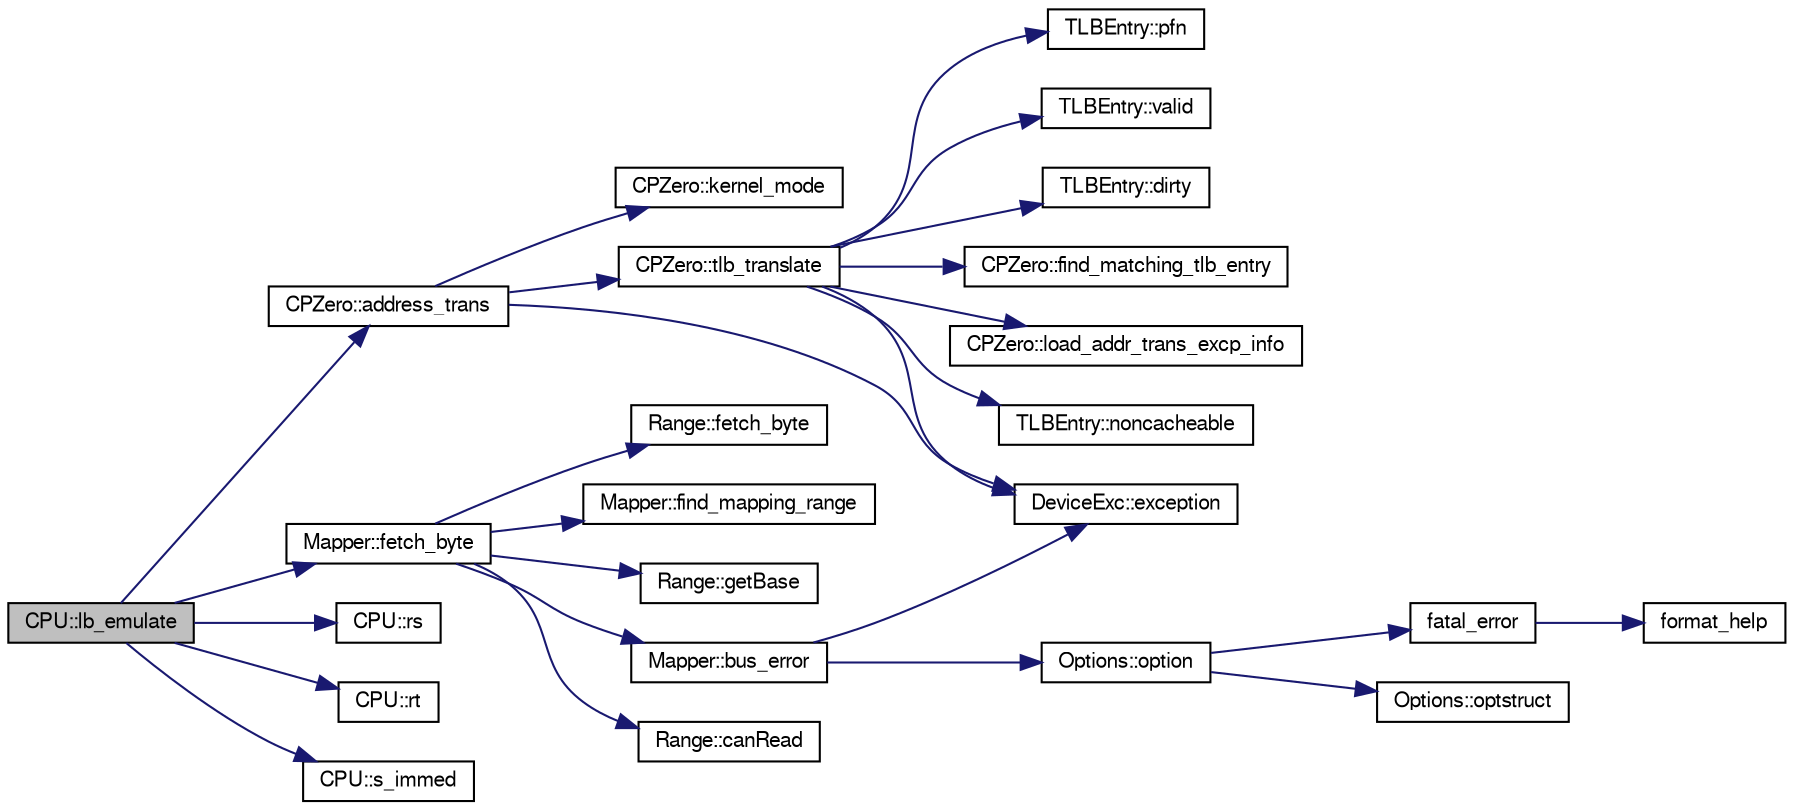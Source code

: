 digraph G
{
  edge [fontname="FreeSans",fontsize="10",labelfontname="FreeSans",labelfontsize="10"];
  node [fontname="FreeSans",fontsize="10",shape=record];
  rankdir=LR;
  Node1 [label="CPU::lb_emulate",height=0.2,width=0.4,color="black", fillcolor="grey75", style="filled" fontcolor="black"];
  Node1 -> Node2 [color="midnightblue",fontsize="10",style="solid"];
  Node2 [label="CPZero::address_trans",height=0.2,width=0.4,color="black", fillcolor="white", style="filled",URL="$classCPZero.html#a68d1b7345c9504dd6c3558167bf2f7fd"];
  Node2 -> Node3 [color="midnightblue",fontsize="10",style="solid"];
  Node3 [label="DeviceExc::exception",height=0.2,width=0.4,color="black", fillcolor="white", style="filled",URL="$classDeviceExc.html#adfa40efde878b6499d3ffc66b4fa7166"];
  Node2 -> Node4 [color="midnightblue",fontsize="10",style="solid"];
  Node4 [label="CPZero::kernel_mode",height=0.2,width=0.4,color="black", fillcolor="white", style="filled",URL="$classCPZero.html#af131af311e01ce76b5c17afcd586e639"];
  Node2 -> Node5 [color="midnightblue",fontsize="10",style="solid"];
  Node5 [label="CPZero::tlb_translate",height=0.2,width=0.4,color="black", fillcolor="white", style="filled",URL="$classCPZero.html#a81f4cfa4781876899b564f97c5c557ba"];
  Node5 -> Node6 [color="midnightblue",fontsize="10",style="solid"];
  Node6 [label="TLBEntry::dirty",height=0.2,width=0.4,color="black", fillcolor="white", style="filled",URL="$classTLBEntry.html#a035428d115899db13cad9ae4a0bd19d6"];
  Node5 -> Node3 [color="midnightblue",fontsize="10",style="solid"];
  Node5 -> Node7 [color="midnightblue",fontsize="10",style="solid"];
  Node7 [label="CPZero::find_matching_tlb_entry",height=0.2,width=0.4,color="black", fillcolor="white", style="filled",URL="$classCPZero.html#a9f53d15fe738a0af7fb3a0a26f7555ac"];
  Node5 -> Node8 [color="midnightblue",fontsize="10",style="solid"];
  Node8 [label="CPZero::load_addr_trans_excp_info",height=0.2,width=0.4,color="black", fillcolor="white", style="filled",URL="$classCPZero.html#a896cbc984ab751f8e4609ed3d5a3d76b"];
  Node5 -> Node9 [color="midnightblue",fontsize="10",style="solid"];
  Node9 [label="TLBEntry::noncacheable",height=0.2,width=0.4,color="black", fillcolor="white", style="filled",URL="$classTLBEntry.html#ac2a92150e0568daa9810e624d39a235b"];
  Node5 -> Node10 [color="midnightblue",fontsize="10",style="solid"];
  Node10 [label="TLBEntry::pfn",height=0.2,width=0.4,color="black", fillcolor="white", style="filled",URL="$classTLBEntry.html#a4595566739ea73c5b89a1bb9a8b472fc"];
  Node5 -> Node11 [color="midnightblue",fontsize="10",style="solid"];
  Node11 [label="TLBEntry::valid",height=0.2,width=0.4,color="black", fillcolor="white", style="filled",URL="$classTLBEntry.html#a29878217888278dbe3bc4ab3abbf081e"];
  Node1 -> Node12 [color="midnightblue",fontsize="10",style="solid"];
  Node12 [label="Mapper::fetch_byte",height=0.2,width=0.4,color="black", fillcolor="white", style="filled",URL="$classMapper.html#a8992f22898fce1355d26c9920fc0fd04"];
  Node12 -> Node13 [color="midnightblue",fontsize="10",style="solid"];
  Node13 [label="Mapper::bus_error",height=0.2,width=0.4,color="black", fillcolor="white", style="filled",URL="$classMapper.html#a79b29cfdb440f48772303d66c8f33ad1"];
  Node13 -> Node3 [color="midnightblue",fontsize="10",style="solid"];
  Node13 -> Node14 [color="midnightblue",fontsize="10",style="solid"];
  Node14 [label="Options::option",height=0.2,width=0.4,color="black", fillcolor="white", style="filled",URL="$classOptions.html#a3a535c4c76588d00f62c9817bc0ff63b"];
  Node14 -> Node15 [color="midnightblue",fontsize="10",style="solid"];
  Node15 [label="fatal_error",height=0.2,width=0.4,color="black", fillcolor="white", style="filled",URL="$error_8cc.html#ab5b64997b285ceb84915e7f321b4db20"];
  Node15 -> Node16 [color="midnightblue",fontsize="10",style="solid"];
  Node16 [label="format_help",height=0.2,width=0.4,color="black", fillcolor="white", style="filled",URL="$error_8cc.html#aa182c84a77010100b5b8a15b1ff22e70"];
  Node14 -> Node17 [color="midnightblue",fontsize="10",style="solid"];
  Node17 [label="Options::optstruct",height=0.2,width=0.4,color="black", fillcolor="white", style="filled",URL="$classOptions.html#a4a9be4a96d5b12a8abb469fef02af7ee"];
  Node12 -> Node18 [color="midnightblue",fontsize="10",style="solid"];
  Node18 [label="Range::canRead",height=0.2,width=0.4,color="black", fillcolor="white", style="filled",URL="$classRange.html#a14cad9824900aba8bea2da530e365062"];
  Node12 -> Node19 [color="midnightblue",fontsize="10",style="solid"];
  Node19 [label="Range::fetch_byte",height=0.2,width=0.4,color="black", fillcolor="white", style="filled",URL="$classRange.html#af1c0d52a57febea4a3028bdaa09e30f1"];
  Node12 -> Node20 [color="midnightblue",fontsize="10",style="solid"];
  Node20 [label="Mapper::find_mapping_range",height=0.2,width=0.4,color="black", fillcolor="white", style="filled",URL="$classMapper.html#af8ef34c52d4c0fdf5f5e7c12587cf455"];
  Node12 -> Node21 [color="midnightblue",fontsize="10",style="solid"];
  Node21 [label="Range::getBase",height=0.2,width=0.4,color="black", fillcolor="white", style="filled",URL="$classRange.html#ab4b6e3925cd4559eb8879deed47cb806"];
  Node1 -> Node22 [color="midnightblue",fontsize="10",style="solid"];
  Node22 [label="CPU::rs",height=0.2,width=0.4,color="black", fillcolor="white", style="filled",URL="$classCPU.html#a6a41d0dbc478e502ef7cb599e52a17cc"];
  Node1 -> Node23 [color="midnightblue",fontsize="10",style="solid"];
  Node23 [label="CPU::rt",height=0.2,width=0.4,color="black", fillcolor="white", style="filled",URL="$classCPU.html#a9697aa735fc4033872a5a6702e6fb60b"];
  Node1 -> Node24 [color="midnightblue",fontsize="10",style="solid"];
  Node24 [label="CPU::s_immed",height=0.2,width=0.4,color="black", fillcolor="white", style="filled",URL="$classCPU.html#a20fac2a174c994dc0e85e3896fab07f7"];
}
